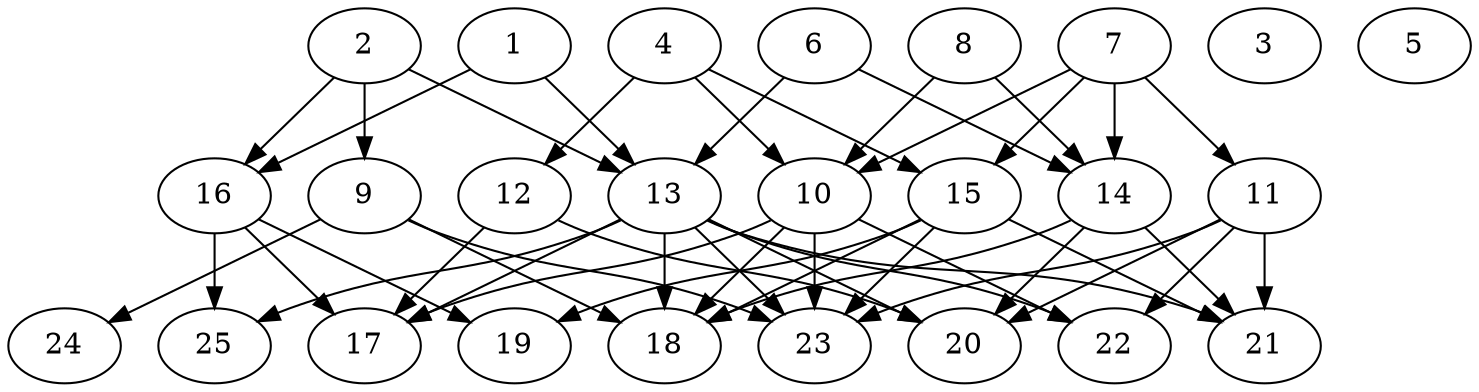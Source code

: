 // DAG automatically generated by daggen at Thu Oct  3 14:00:39 2019
// ./daggen --dot -n 25 --ccr 0.3 --fat 0.7 --regular 0.9 --density 0.6 --mindata 5242880 --maxdata 52428800 
digraph G {
  1 [size="96853333", alpha="0.09", expect_size="29056000"] 
  1 -> 13 [size ="29056000"]
  1 -> 16 [size ="29056000"]
  2 [size="99106133", alpha="0.10", expect_size="29731840"] 
  2 -> 9 [size ="29731840"]
  2 -> 13 [size ="29731840"]
  2 -> 16 [size ="29731840"]
  3 [size="102976853", alpha="0.17", expect_size="30893056"] 
  4 [size="33389227", alpha="0.16", expect_size="10016768"] 
  4 -> 10 [size ="10016768"]
  4 -> 12 [size ="10016768"]
  4 -> 15 [size ="10016768"]
  5 [size="55592960", alpha="0.15", expect_size="16677888"] 
  6 [size="121804800", alpha="0.13", expect_size="36541440"] 
  6 -> 13 [size ="36541440"]
  6 -> 14 [size ="36541440"]
  7 [size="38819840", alpha="0.18", expect_size="11645952"] 
  7 -> 10 [size ="11645952"]
  7 -> 11 [size ="11645952"]
  7 -> 14 [size ="11645952"]
  7 -> 15 [size ="11645952"]
  8 [size="77844480", alpha="0.18", expect_size="23353344"] 
  8 -> 10 [size ="23353344"]
  8 -> 14 [size ="23353344"]
  9 [size="61709653", alpha="0.01", expect_size="18512896"] 
  9 -> 18 [size ="18512896"]
  9 -> 23 [size ="18512896"]
  9 -> 24 [size ="18512896"]
  10 [size="154767360", alpha="0.09", expect_size="46430208"] 
  10 -> 17 [size ="46430208"]
  10 -> 18 [size ="46430208"]
  10 -> 22 [size ="46430208"]
  10 -> 23 [size ="46430208"]
  11 [size="148855467", alpha="0.02", expect_size="44656640"] 
  11 -> 20 [size ="44656640"]
  11 -> 21 [size ="44656640"]
  11 -> 22 [size ="44656640"]
  11 -> 23 [size ="44656640"]
  12 [size="64631467", alpha="0.01", expect_size="19389440"] 
  12 -> 17 [size ="19389440"]
  12 -> 20 [size ="19389440"]
  13 [size="141482667", alpha="0.05", expect_size="42444800"] 
  13 -> 17 [size ="42444800"]
  13 -> 18 [size ="42444800"]
  13 -> 20 [size ="42444800"]
  13 -> 21 [size ="42444800"]
  13 -> 22 [size ="42444800"]
  13 -> 23 [size ="42444800"]
  13 -> 25 [size ="42444800"]
  14 [size="119463253", alpha="0.14", expect_size="35838976"] 
  14 -> 18 [size ="35838976"]
  14 -> 20 [size ="35838976"]
  14 -> 21 [size ="35838976"]
  15 [size="86729387", alpha="0.03", expect_size="26018816"] 
  15 -> 18 [size ="26018816"]
  15 -> 19 [size ="26018816"]
  15 -> 21 [size ="26018816"]
  15 -> 23 [size ="26018816"]
  16 [size="49305600", alpha="0.16", expect_size="14791680"] 
  16 -> 17 [size ="14791680"]
  16 -> 19 [size ="14791680"]
  16 -> 25 [size ="14791680"]
  17 [size="153958400", alpha="0.01", expect_size="46187520"] 
  18 [size="135239680", alpha="0.14", expect_size="40571904"] 
  19 [size="115650560", alpha="0.02", expect_size="34695168"] 
  20 [size="123071147", alpha="0.15", expect_size="36921344"] 
  21 [size="36375893", alpha="0.19", expect_size="10912768"] 
  22 [size="55138987", alpha="0.13", expect_size="16541696"] 
  23 [size="61429760", alpha="0.18", expect_size="18428928"] 
  24 [size="99764907", alpha="0.06", expect_size="29929472"] 
  25 [size="54756693", alpha="0.18", expect_size="16427008"] 
}

